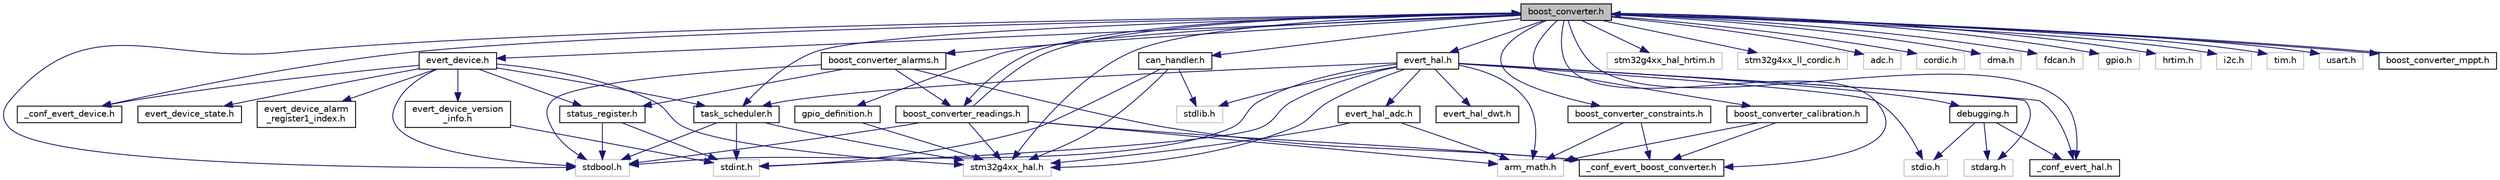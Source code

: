 digraph "boost_converter.h"
{
 // LATEX_PDF_SIZE
  edge [fontname="Helvetica",fontsize="10",labelfontname="Helvetica",labelfontsize="10"];
  node [fontname="Helvetica",fontsize="10",shape=record];
  Node1 [label="boost_converter.h",height=0.2,width=0.4,color="black", fillcolor="grey75", style="filled", fontcolor="black",tooltip="Functions and control loops for the boost converter."];
  Node1 -> Node2 [color="midnightblue",fontsize="10",style="solid"];
  Node2 [label="stdbool.h",height=0.2,width=0.4,color="grey75", fillcolor="white", style="filled",tooltip=" "];
  Node1 -> Node3 [color="midnightblue",fontsize="10",style="solid"];
  Node3 [label="stm32g4xx_hal.h",height=0.2,width=0.4,color="grey75", fillcolor="white", style="filled",tooltip=" "];
  Node1 -> Node4 [color="midnightblue",fontsize="10",style="solid"];
  Node4 [label="stm32g4xx_hal_hrtim.h",height=0.2,width=0.4,color="grey75", fillcolor="white", style="filled",tooltip=" "];
  Node1 -> Node5 [color="midnightblue",fontsize="10",style="solid"];
  Node5 [label="stm32g4xx_ll_cordic.h",height=0.2,width=0.4,color="grey75", fillcolor="white", style="filled",tooltip=" "];
  Node1 -> Node6 [color="midnightblue",fontsize="10",style="solid"];
  Node6 [label="adc.h",height=0.2,width=0.4,color="grey75", fillcolor="white", style="filled",tooltip=" "];
  Node1 -> Node7 [color="midnightblue",fontsize="10",style="solid"];
  Node7 [label="cordic.h",height=0.2,width=0.4,color="grey75", fillcolor="white", style="filled",tooltip=" "];
  Node1 -> Node8 [color="midnightblue",fontsize="10",style="solid"];
  Node8 [label="dma.h",height=0.2,width=0.4,color="grey75", fillcolor="white", style="filled",tooltip=" "];
  Node1 -> Node9 [color="midnightblue",fontsize="10",style="solid"];
  Node9 [label="fdcan.h",height=0.2,width=0.4,color="grey75", fillcolor="white", style="filled",tooltip=" "];
  Node1 -> Node10 [color="midnightblue",fontsize="10",style="solid"];
  Node10 [label="gpio.h",height=0.2,width=0.4,color="grey75", fillcolor="white", style="filled",tooltip=" "];
  Node1 -> Node11 [color="midnightblue",fontsize="10",style="solid"];
  Node11 [label="hrtim.h",height=0.2,width=0.4,color="grey75", fillcolor="white", style="filled",tooltip=" "];
  Node1 -> Node12 [color="midnightblue",fontsize="10",style="solid"];
  Node12 [label="i2c.h",height=0.2,width=0.4,color="grey75", fillcolor="white", style="filled",tooltip=" "];
  Node1 -> Node13 [color="midnightblue",fontsize="10",style="solid"];
  Node13 [label="tim.h",height=0.2,width=0.4,color="grey75", fillcolor="white", style="filled",tooltip=" "];
  Node1 -> Node14 [color="midnightblue",fontsize="10",style="solid"];
  Node14 [label="usart.h",height=0.2,width=0.4,color="grey75", fillcolor="white", style="filled",tooltip=" "];
  Node1 -> Node15 [color="midnightblue",fontsize="10",style="solid"];
  Node15 [label="can_handler.h",height=0.2,width=0.4,color="black", fillcolor="white", style="filled",URL="$can__handler_8h.html",tooltip=" "];
  Node15 -> Node16 [color="midnightblue",fontsize="10",style="solid"];
  Node16 [label="stdlib.h",height=0.2,width=0.4,color="grey75", fillcolor="white", style="filled",tooltip=" "];
  Node15 -> Node17 [color="midnightblue",fontsize="10",style="solid"];
  Node17 [label="stdint.h",height=0.2,width=0.4,color="grey75", fillcolor="white", style="filled",tooltip=" "];
  Node15 -> Node3 [color="midnightblue",fontsize="10",style="solid"];
  Node1 -> Node18 [color="midnightblue",fontsize="10",style="solid"];
  Node18 [label="evert_device.h",height=0.2,width=0.4,color="black", fillcolor="white", style="filled",URL="$evert__device_8h.html",tooltip=" "];
  Node18 -> Node2 [color="midnightblue",fontsize="10",style="solid"];
  Node18 -> Node3 [color="midnightblue",fontsize="10",style="solid"];
  Node18 -> Node19 [color="midnightblue",fontsize="10",style="solid"];
  Node19 [label="_conf_evert_device.h",height=0.2,width=0.4,color="black", fillcolor="white", style="filled",URL="$__conf__evert__device_8h.html",tooltip=" "];
  Node18 -> Node20 [color="midnightblue",fontsize="10",style="solid"];
  Node20 [label="evert_device_alarm\l_register1_index.h",height=0.2,width=0.4,color="black", fillcolor="white", style="filled",URL="$evert__device__alarm__register1__index_8h.html",tooltip=" "];
  Node18 -> Node21 [color="midnightblue",fontsize="10",style="solid"];
  Node21 [label="evert_device_state.h",height=0.2,width=0.4,color="black", fillcolor="white", style="filled",URL="$evert__device__state_8h.html",tooltip=" "];
  Node18 -> Node22 [color="midnightblue",fontsize="10",style="solid"];
  Node22 [label="evert_device_version\l_info.h",height=0.2,width=0.4,color="black", fillcolor="white", style="filled",URL="$evert__device__version__info_8h.html",tooltip=" "];
  Node22 -> Node17 [color="midnightblue",fontsize="10",style="solid"];
  Node18 -> Node23 [color="midnightblue",fontsize="10",style="solid"];
  Node23 [label="status_register.h",height=0.2,width=0.4,color="black", fillcolor="white", style="filled",URL="$status__register_8h.html",tooltip=" "];
  Node23 -> Node17 [color="midnightblue",fontsize="10",style="solid"];
  Node23 -> Node2 [color="midnightblue",fontsize="10",style="solid"];
  Node18 -> Node24 [color="midnightblue",fontsize="10",style="solid"];
  Node24 [label="task_scheduler.h",height=0.2,width=0.4,color="black", fillcolor="white", style="filled",URL="$task__scheduler_8h.html",tooltip=" "];
  Node24 -> Node17 [color="midnightblue",fontsize="10",style="solid"];
  Node24 -> Node2 [color="midnightblue",fontsize="10",style="solid"];
  Node24 -> Node3 [color="midnightblue",fontsize="10",style="solid"];
  Node1 -> Node25 [color="midnightblue",fontsize="10",style="solid"];
  Node25 [label="evert_hal.h",height=0.2,width=0.4,color="black", fillcolor="white", style="filled",URL="$evert__hal_8h.html",tooltip=" "];
  Node25 -> Node26 [color="midnightblue",fontsize="10",style="solid"];
  Node26 [label="arm_math.h",height=0.2,width=0.4,color="grey75", fillcolor="white", style="filled",tooltip=" "];
  Node25 -> Node16 [color="midnightblue",fontsize="10",style="solid"];
  Node25 -> Node27 [color="midnightblue",fontsize="10",style="solid"];
  Node27 [label="stdio.h",height=0.2,width=0.4,color="grey75", fillcolor="white", style="filled",tooltip=" "];
  Node25 -> Node28 [color="midnightblue",fontsize="10",style="solid"];
  Node28 [label="stdarg.h",height=0.2,width=0.4,color="grey75", fillcolor="white", style="filled",tooltip=" "];
  Node25 -> Node17 [color="midnightblue",fontsize="10",style="solid"];
  Node25 -> Node2 [color="midnightblue",fontsize="10",style="solid"];
  Node25 -> Node3 [color="midnightblue",fontsize="10",style="solid"];
  Node25 -> Node29 [color="midnightblue",fontsize="10",style="solid"];
  Node29 [label="_conf_evert_hal.h",height=0.2,width=0.4,color="black", fillcolor="white", style="filled",URL="$__conf__evert__hal_8h.html",tooltip=" "];
  Node25 -> Node30 [color="midnightblue",fontsize="10",style="solid"];
  Node30 [label="evert_hal_adc.h",height=0.2,width=0.4,color="black", fillcolor="white", style="filled",URL="$evert__hal__adc_8h.html",tooltip=" "];
  Node30 -> Node26 [color="midnightblue",fontsize="10",style="solid"];
  Node30 -> Node3 [color="midnightblue",fontsize="10",style="solid"];
  Node25 -> Node31 [color="midnightblue",fontsize="10",style="solid"];
  Node31 [label="evert_hal_dwt.h",height=0.2,width=0.4,color="black", fillcolor="white", style="filled",URL="$evert__hal__dwt_8h.html",tooltip=" "];
  Node25 -> Node32 [color="midnightblue",fontsize="10",style="solid"];
  Node32 [label="debugging.h",height=0.2,width=0.4,color="black", fillcolor="white", style="filled",URL="$debugging_8h.html",tooltip=" "];
  Node32 -> Node27 [color="midnightblue",fontsize="10",style="solid"];
  Node32 -> Node28 [color="midnightblue",fontsize="10",style="solid"];
  Node32 -> Node29 [color="midnightblue",fontsize="10",style="solid"];
  Node25 -> Node24 [color="midnightblue",fontsize="10",style="solid"];
  Node1 -> Node33 [color="midnightblue",fontsize="10",style="solid"];
  Node33 [label="gpio_definition.h",height=0.2,width=0.4,color="black", fillcolor="white", style="filled",URL="$gpio__definition_8h.html",tooltip=" "];
  Node33 -> Node3 [color="midnightblue",fontsize="10",style="solid"];
  Node1 -> Node24 [color="midnightblue",fontsize="10",style="solid"];
  Node1 -> Node19 [color="midnightblue",fontsize="10",style="solid"];
  Node1 -> Node29 [color="midnightblue",fontsize="10",style="solid"];
  Node1 -> Node34 [color="midnightblue",fontsize="10",style="solid"];
  Node34 [label="_conf_evert_boost_converter.h",height=0.2,width=0.4,color="black", fillcolor="white", style="filled",URL="$__conf__evert__boost__converter_8h.html",tooltip=" "];
  Node1 -> Node35 [color="midnightblue",fontsize="10",style="solid"];
  Node35 [label="boost_converter_alarms.h",height=0.2,width=0.4,color="black", fillcolor="white", style="filled",URL="$boost__converter__alarms_8h.html",tooltip=" "];
  Node35 -> Node2 [color="midnightblue",fontsize="10",style="solid"];
  Node35 -> Node23 [color="midnightblue",fontsize="10",style="solid"];
  Node35 -> Node34 [color="midnightblue",fontsize="10",style="solid"];
  Node35 -> Node36 [color="midnightblue",fontsize="10",style="solid"];
  Node36 [label="boost_converter_readings.h",height=0.2,width=0.4,color="black", fillcolor="white", style="filled",URL="$boost__converter__readings_8h.html",tooltip="ADC readings and filtering for the Evert Boost Converter."];
  Node36 -> Node2 [color="midnightblue",fontsize="10",style="solid"];
  Node36 -> Node3 [color="midnightblue",fontsize="10",style="solid"];
  Node36 -> Node26 [color="midnightblue",fontsize="10",style="solid"];
  Node36 -> Node34 [color="midnightblue",fontsize="10",style="solid"];
  Node36 -> Node1 [color="midnightblue",fontsize="10",style="solid"];
  Node1 -> Node37 [color="midnightblue",fontsize="10",style="solid"];
  Node37 [label="boost_converter_calibration.h",height=0.2,width=0.4,color="black", fillcolor="white", style="filled",URL="$boost__converter__calibration_8h.html",tooltip=" "];
  Node37 -> Node26 [color="midnightblue",fontsize="10",style="solid"];
  Node37 -> Node34 [color="midnightblue",fontsize="10",style="solid"];
  Node1 -> Node38 [color="midnightblue",fontsize="10",style="solid"];
  Node38 [label="boost_converter_constraints.h",height=0.2,width=0.4,color="black", fillcolor="white", style="filled",URL="$boost__converter__constraints_8h.html",tooltip=" "];
  Node38 -> Node26 [color="midnightblue",fontsize="10",style="solid"];
  Node38 -> Node34 [color="midnightblue",fontsize="10",style="solid"];
  Node1 -> Node39 [color="midnightblue",fontsize="10",style="solid"];
  Node39 [label="boost_converter_mppt.h",height=0.2,width=0.4,color="black", fillcolor="white", style="filled",URL="$boost__converter__mppt_8h.html",tooltip=" "];
  Node39 -> Node1 [color="midnightblue",fontsize="10",style="solid"];
  Node1 -> Node36 [color="midnightblue",fontsize="10",style="solid"];
}
